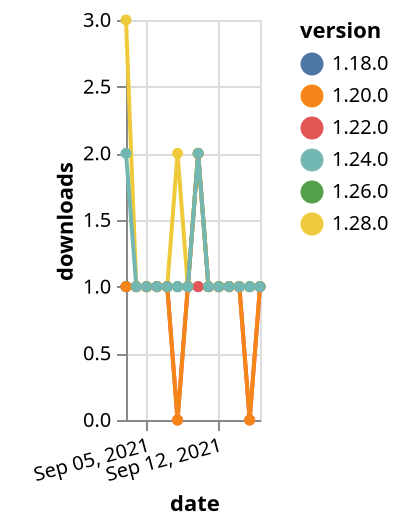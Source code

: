{"$schema": "https://vega.github.io/schema/vega-lite/v5.json", "description": "A simple bar chart with embedded data.", "data": {"values": [{"date": "2021-09-03", "total": 218, "delta": 1, "version": "1.18.0"}, {"date": "2021-09-04", "total": 219, "delta": 1, "version": "1.18.0"}, {"date": "2021-09-05", "total": 220, "delta": 1, "version": "1.18.0"}, {"date": "2021-09-06", "total": 221, "delta": 1, "version": "1.18.0"}, {"date": "2021-09-07", "total": 222, "delta": 1, "version": "1.18.0"}, {"date": "2021-09-08", "total": 223, "delta": 1, "version": "1.18.0"}, {"date": "2021-09-09", "total": 224, "delta": 1, "version": "1.18.0"}, {"date": "2021-09-10", "total": 225, "delta": 1, "version": "1.18.0"}, {"date": "2021-09-11", "total": 226, "delta": 1, "version": "1.18.0"}, {"date": "2021-09-12", "total": 227, "delta": 1, "version": "1.18.0"}, {"date": "2021-09-13", "total": 228, "delta": 1, "version": "1.18.0"}, {"date": "2021-09-14", "total": 229, "delta": 1, "version": "1.18.0"}, {"date": "2021-09-15", "total": 230, "delta": 1, "version": "1.18.0"}, {"date": "2021-09-16", "total": 231, "delta": 1, "version": "1.18.0"}, {"date": "2021-09-03", "total": 164, "delta": 1, "version": "1.22.0"}, {"date": "2021-09-04", "total": 165, "delta": 1, "version": "1.22.0"}, {"date": "2021-09-05", "total": 166, "delta": 1, "version": "1.22.0"}, {"date": "2021-09-06", "total": 167, "delta": 1, "version": "1.22.0"}, {"date": "2021-09-07", "total": 168, "delta": 1, "version": "1.22.0"}, {"date": "2021-09-08", "total": 168, "delta": 0, "version": "1.22.0"}, {"date": "2021-09-09", "total": 169, "delta": 1, "version": "1.22.0"}, {"date": "2021-09-10", "total": 170, "delta": 1, "version": "1.22.0"}, {"date": "2021-09-11", "total": 171, "delta": 1, "version": "1.22.0"}, {"date": "2021-09-12", "total": 172, "delta": 1, "version": "1.22.0"}, {"date": "2021-09-13", "total": 173, "delta": 1, "version": "1.22.0"}, {"date": "2021-09-14", "total": 174, "delta": 1, "version": "1.22.0"}, {"date": "2021-09-15", "total": 174, "delta": 0, "version": "1.22.0"}, {"date": "2021-09-16", "total": 175, "delta": 1, "version": "1.22.0"}, {"date": "2021-09-03", "total": 120, "delta": 3, "version": "1.28.0"}, {"date": "2021-09-04", "total": 121, "delta": 1, "version": "1.28.0"}, {"date": "2021-09-05", "total": 122, "delta": 1, "version": "1.28.0"}, {"date": "2021-09-06", "total": 123, "delta": 1, "version": "1.28.0"}, {"date": "2021-09-07", "total": 124, "delta": 1, "version": "1.28.0"}, {"date": "2021-09-08", "total": 126, "delta": 2, "version": "1.28.0"}, {"date": "2021-09-09", "total": 127, "delta": 1, "version": "1.28.0"}, {"date": "2021-09-10", "total": 129, "delta": 2, "version": "1.28.0"}, {"date": "2021-09-11", "total": 130, "delta": 1, "version": "1.28.0"}, {"date": "2021-09-12", "total": 131, "delta": 1, "version": "1.28.0"}, {"date": "2021-09-13", "total": 132, "delta": 1, "version": "1.28.0"}, {"date": "2021-09-14", "total": 133, "delta": 1, "version": "1.28.0"}, {"date": "2021-09-15", "total": 134, "delta": 1, "version": "1.28.0"}, {"date": "2021-09-16", "total": 135, "delta": 1, "version": "1.28.0"}, {"date": "2021-09-03", "total": 156, "delta": 1, "version": "1.26.0"}, {"date": "2021-09-04", "total": 157, "delta": 1, "version": "1.26.0"}, {"date": "2021-09-05", "total": 158, "delta": 1, "version": "1.26.0"}, {"date": "2021-09-06", "total": 159, "delta": 1, "version": "1.26.0"}, {"date": "2021-09-07", "total": 160, "delta": 1, "version": "1.26.0"}, {"date": "2021-09-08", "total": 161, "delta": 1, "version": "1.26.0"}, {"date": "2021-09-09", "total": 162, "delta": 1, "version": "1.26.0"}, {"date": "2021-09-10", "total": 164, "delta": 2, "version": "1.26.0"}, {"date": "2021-09-11", "total": 165, "delta": 1, "version": "1.26.0"}, {"date": "2021-09-12", "total": 166, "delta": 1, "version": "1.26.0"}, {"date": "2021-09-13", "total": 167, "delta": 1, "version": "1.26.0"}, {"date": "2021-09-14", "total": 168, "delta": 1, "version": "1.26.0"}, {"date": "2021-09-15", "total": 169, "delta": 1, "version": "1.26.0"}, {"date": "2021-09-16", "total": 170, "delta": 1, "version": "1.26.0"}, {"date": "2021-09-03", "total": 166, "delta": 1, "version": "1.20.0"}, {"date": "2021-09-04", "total": 167, "delta": 1, "version": "1.20.0"}, {"date": "2021-09-05", "total": 168, "delta": 1, "version": "1.20.0"}, {"date": "2021-09-06", "total": 169, "delta": 1, "version": "1.20.0"}, {"date": "2021-09-07", "total": 170, "delta": 1, "version": "1.20.0"}, {"date": "2021-09-08", "total": 170, "delta": 0, "version": "1.20.0"}, {"date": "2021-09-09", "total": 171, "delta": 1, "version": "1.20.0"}, {"date": "2021-09-10", "total": 173, "delta": 2, "version": "1.20.0"}, {"date": "2021-09-11", "total": 174, "delta": 1, "version": "1.20.0"}, {"date": "2021-09-12", "total": 175, "delta": 1, "version": "1.20.0"}, {"date": "2021-09-13", "total": 176, "delta": 1, "version": "1.20.0"}, {"date": "2021-09-14", "total": 177, "delta": 1, "version": "1.20.0"}, {"date": "2021-09-15", "total": 177, "delta": 0, "version": "1.20.0"}, {"date": "2021-09-16", "total": 178, "delta": 1, "version": "1.20.0"}, {"date": "2021-09-03", "total": 149, "delta": 2, "version": "1.24.0"}, {"date": "2021-09-04", "total": 150, "delta": 1, "version": "1.24.0"}, {"date": "2021-09-05", "total": 151, "delta": 1, "version": "1.24.0"}, {"date": "2021-09-06", "total": 152, "delta": 1, "version": "1.24.0"}, {"date": "2021-09-07", "total": 153, "delta": 1, "version": "1.24.0"}, {"date": "2021-09-08", "total": 154, "delta": 1, "version": "1.24.0"}, {"date": "2021-09-09", "total": 155, "delta": 1, "version": "1.24.0"}, {"date": "2021-09-10", "total": 157, "delta": 2, "version": "1.24.0"}, {"date": "2021-09-11", "total": 158, "delta": 1, "version": "1.24.0"}, {"date": "2021-09-12", "total": 159, "delta": 1, "version": "1.24.0"}, {"date": "2021-09-13", "total": 160, "delta": 1, "version": "1.24.0"}, {"date": "2021-09-14", "total": 161, "delta": 1, "version": "1.24.0"}, {"date": "2021-09-15", "total": 162, "delta": 1, "version": "1.24.0"}, {"date": "2021-09-16", "total": 163, "delta": 1, "version": "1.24.0"}]}, "width": "container", "mark": {"type": "line", "point": {"filled": true}}, "encoding": {"x": {"field": "date", "type": "temporal", "timeUnit": "yearmonthdate", "title": "date", "axis": {"labelAngle": -15}}, "y": {"field": "delta", "type": "quantitative", "title": "downloads"}, "color": {"field": "version", "type": "nominal"}, "tooltip": {"field": "delta"}}}